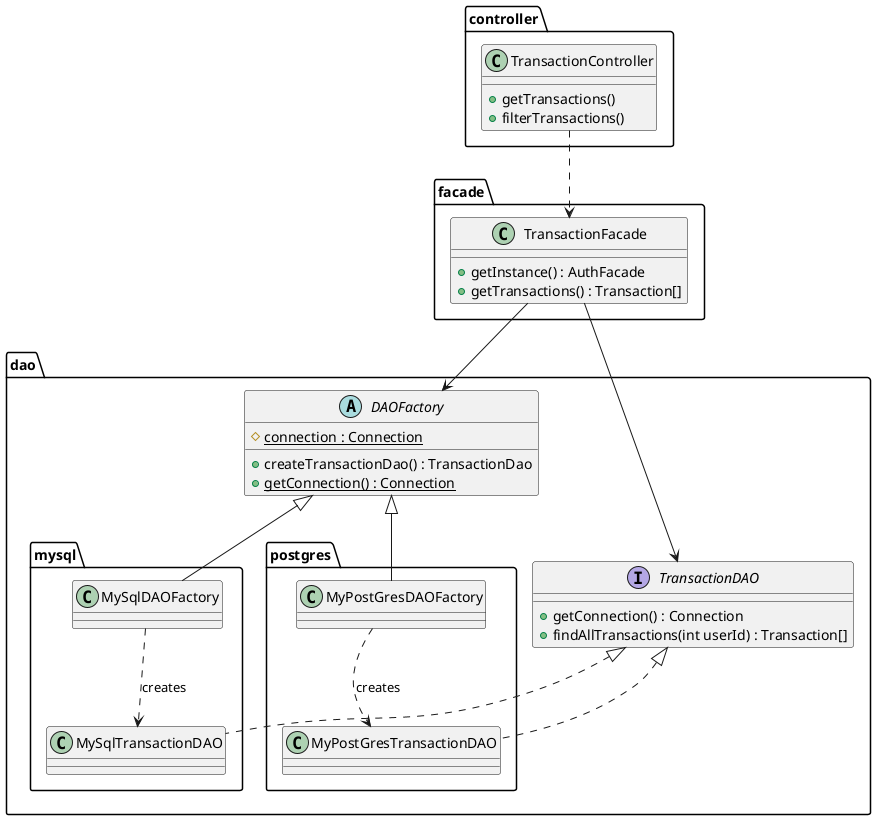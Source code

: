 @startuml get_transactions_class_diagram

package controller <<Folder>> {

  class TransactionController {
    +getTransactions()
    +filterTransactions()
  }
}

package facade <<Folder>> {
  class TransactionFacade {
    +getInstance() : AuthFacade
    +getTransactions() : Transaction[]
  }

}

package dao <<Folder>> {

  abstract class DAOFactory {
    #{static}connection : Connection
    +createTransactionDao() : TransactionDao
    +{static}getConnection() : Connection
  }

  package mysql <<Folder>> {
    class MySqlDAOFactory {}
    class MySqlTransactionDAO {}

    MySqlDAOFactory .down.> MySqlTransactionDAO : creates
  }

  package postgres <<Folder>> {
    class MyPostGresDAOFactory {}
    class MyPostGresTransactionDAO {}

    MyPostGresDAOFactory .down.> MyPostGresTransactionDAO : creates
  }


  interface TransactionDAO {
    +getConnection() : Connection
    +findAllTransactions(int userId) : Transaction[]
  }

  DAOFactory <|-- MySqlDAOFactory
  DAOFactory <|-- MyPostGresDAOFactory
  TransactionDAO <|.. MyPostGresTransactionDAO
  TransactionDAO <|.. MySqlTransactionDAO

}

TransactionController .down.> TransactionFacade

TransactionFacade -down-> DAOFactory

TransactionFacade --> TransactionDAO

@enduml
